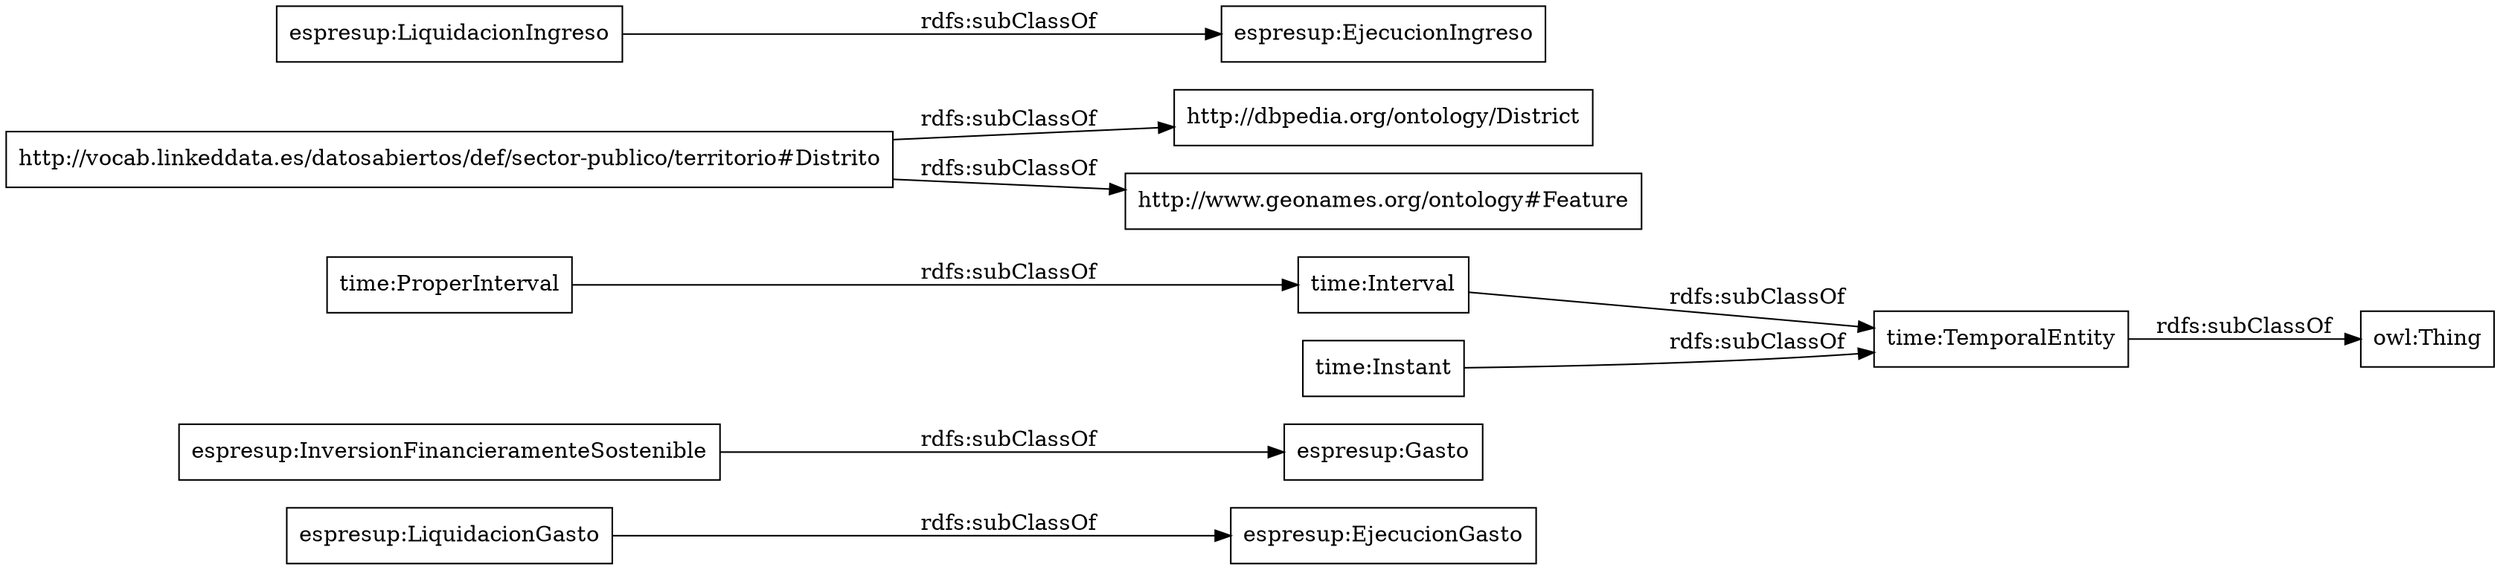 digraph ar2dtool_diagram { 
rankdir=LR;
size="1000"
node [shape = rectangle, color="black"]; "espresup:EjecucionGasto" "espresup:InversionFinancieramenteSostenible" "time:ProperInterval" "espresup:Gasto" "http://dbpedia.org/ontology/District" "espresup:LiquidacionGasto" "time:Interval" "time:TemporalEntity" "espresup:LiquidacionIngreso" "http://vocab.linkeddata.es/datosabiertos/def/sector-publico/territorio#Distrito" "http://www.geonames.org/ontology#Feature" "time:Instant" "espresup:EjecucionIngreso" ; /*classes style*/
	"time:ProperInterval" -> "time:Interval" [ label = "rdfs:subClassOf" ];
	"http://vocab.linkeddata.es/datosabiertos/def/sector-publico/territorio#Distrito" -> "http://www.geonames.org/ontology#Feature" [ label = "rdfs:subClassOf" ];
	"http://vocab.linkeddata.es/datosabiertos/def/sector-publico/territorio#Distrito" -> "http://dbpedia.org/ontology/District" [ label = "rdfs:subClassOf" ];
	"espresup:LiquidacionGasto" -> "espresup:EjecucionGasto" [ label = "rdfs:subClassOf" ];
	"time:TemporalEntity" -> "owl:Thing" [ label = "rdfs:subClassOf" ];
	"espresup:LiquidacionIngreso" -> "espresup:EjecucionIngreso" [ label = "rdfs:subClassOf" ];
	"time:Instant" -> "time:TemporalEntity" [ label = "rdfs:subClassOf" ];
	"espresup:InversionFinancieramenteSostenible" -> "espresup:Gasto" [ label = "rdfs:subClassOf" ];
	"time:Interval" -> "time:TemporalEntity" [ label = "rdfs:subClassOf" ];

}
